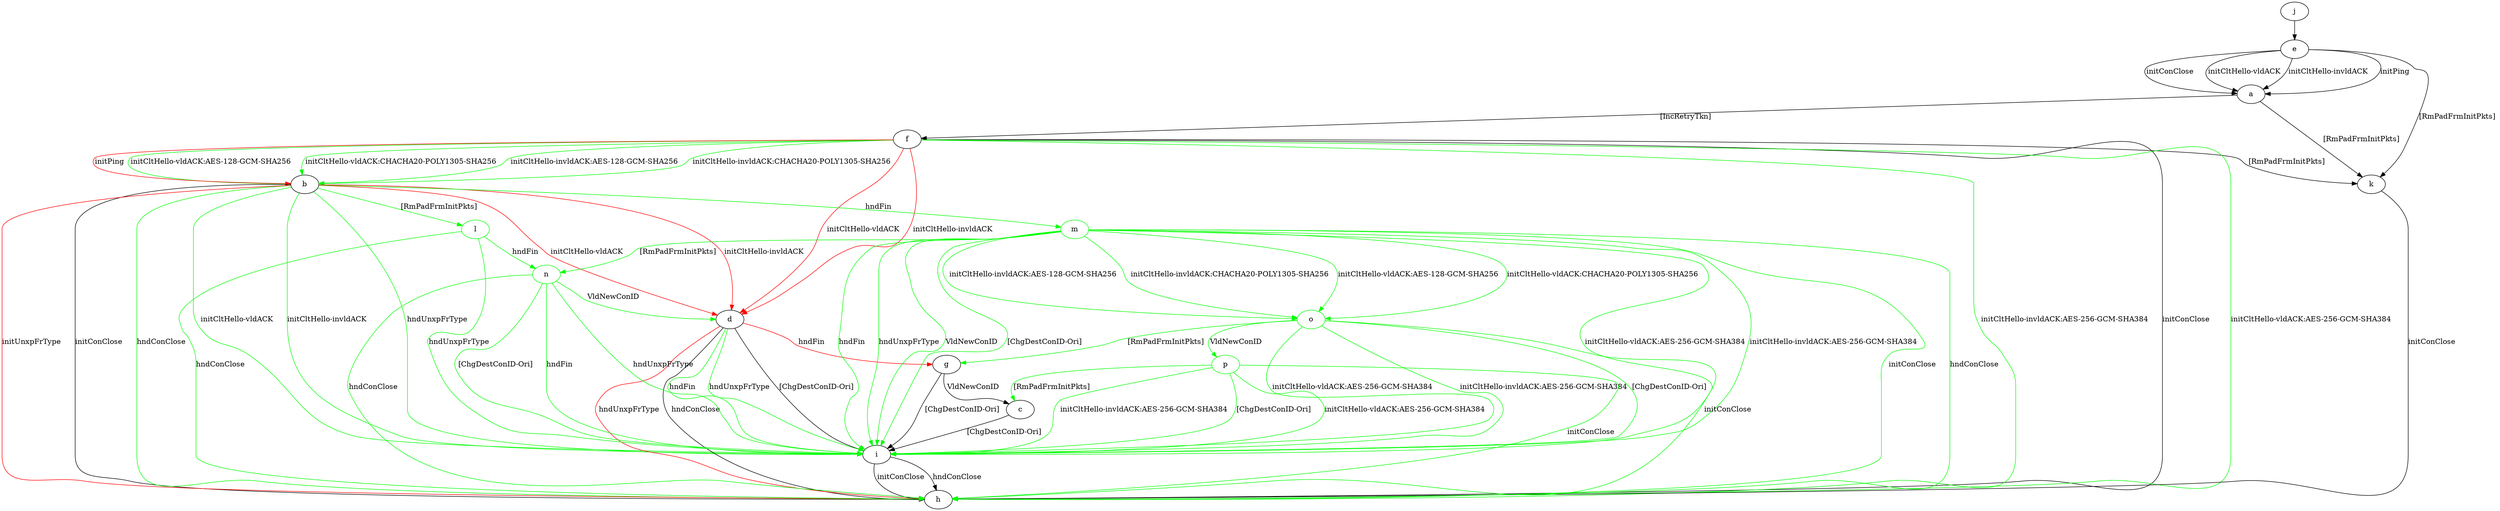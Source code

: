 digraph "" {
	a -> f	[key=0,
		label="[IncRetryTkn] "];
	a -> k	[key=0,
		label="[RmPadFrmInitPkts] "];
	b -> d	[key=0,
		color=red,
		label="initCltHello-vldACK "];
	b -> d	[key=1,
		color=red,
		label="initCltHello-invldACK "];
	b -> h	[key=0,
		label="initConClose "];
	b -> h	[key=1,
		color=green,
		label="hndConClose "];
	b -> h	[key=2,
		color=red,
		label="initUnxpFrType "];
	b -> i	[key=0,
		color=green,
		label="initCltHello-vldACK "];
	b -> i	[key=1,
		color=green,
		label="initCltHello-invldACK "];
	b -> i	[key=2,
		color=green,
		label="hndUnxpFrType "];
	l	[color=green];
	b -> l	[key=0,
		color=green,
		label="[RmPadFrmInitPkts] "];
	m	[color=green];
	b -> m	[key=0,
		color=green,
		label="hndFin "];
	c -> i	[key=0,
		label="[ChgDestConID-Ori] "];
	d -> g	[key=0,
		color=red,
		label="hndFin "];
	d -> h	[key=0,
		label="hndConClose "];
	d -> h	[key=1,
		color=red,
		label="hndUnxpFrType "];
	d -> i	[key=0,
		label="[ChgDestConID-Ori] "];
	d -> i	[key=1,
		color=green,
		label="hndFin "];
	d -> i	[key=2,
		color=green,
		label="hndUnxpFrType "];
	e -> a	[key=0,
		label="initPing "];
	e -> a	[key=1,
		label="initConClose "];
	e -> a	[key=2,
		label="initCltHello-vldACK "];
	e -> a	[key=3,
		label="initCltHello-invldACK "];
	e -> k	[key=0,
		label="[RmPadFrmInitPkts] "];
	f -> b	[key=0,
		color=green,
		label="initCltHello-vldACK:AES-128-GCM-SHA256 "];
	f -> b	[key=1,
		color=green,
		label="initCltHello-vldACK:CHACHA20-POLY1305-SHA256 "];
	f -> b	[key=2,
		color=green,
		label="initCltHello-invldACK:AES-128-GCM-SHA256 "];
	f -> b	[key=3,
		color=green,
		label="initCltHello-invldACK:CHACHA20-POLY1305-SHA256 "];
	f -> b	[key=4,
		color=red,
		label="initPing "];
	f -> d	[key=0,
		color=red,
		label="initCltHello-vldACK "];
	f -> d	[key=1,
		color=red,
		label="initCltHello-invldACK "];
	f -> h	[key=0,
		label="initConClose "];
	f -> h	[key=1,
		color=green,
		label="initCltHello-vldACK:AES-256-GCM-SHA384 "];
	f -> h	[key=2,
		color=green,
		label="initCltHello-invldACK:AES-256-GCM-SHA384 "];
	f -> k	[key=0,
		label="[RmPadFrmInitPkts] "];
	g -> c	[key=0,
		label="VldNewConID "];
	g -> i	[key=0,
		label="[ChgDestConID-Ori] "];
	i -> h	[key=0,
		label="initConClose "];
	i -> h	[key=1,
		label="hndConClose "];
	j -> e	[key=0];
	k -> h	[key=0,
		label="initConClose "];
	l -> h	[key=0,
		color=green,
		label="hndConClose "];
	l -> i	[key=0,
		color=green,
		label="hndUnxpFrType "];
	n	[color=green];
	l -> n	[key=0,
		color=green,
		label="hndFin "];
	m -> h	[key=0,
		color=green,
		label="initConClose "];
	m -> h	[key=1,
		color=green,
		label="hndConClose "];
	m -> i	[key=0,
		color=green,
		label="initCltHello-vldACK:AES-256-GCM-SHA384 "];
	m -> i	[key=1,
		color=green,
		label="initCltHello-invldACK:AES-256-GCM-SHA384 "];
	m -> i	[key=2,
		color=green,
		label="hndFin "];
	m -> i	[key=3,
		color=green,
		label="hndUnxpFrType "];
	m -> i	[key=4,
		color=green,
		label="VldNewConID "];
	m -> i	[key=5,
		color=green,
		label="[ChgDestConID-Ori] "];
	m -> n	[key=0,
		color=green,
		label="[RmPadFrmInitPkts] "];
	o	[color=green];
	m -> o	[key=0,
		color=green,
		label="initCltHello-vldACK:AES-128-GCM-SHA256 "];
	m -> o	[key=1,
		color=green,
		label="initCltHello-vldACK:CHACHA20-POLY1305-SHA256 "];
	m -> o	[key=2,
		color=green,
		label="initCltHello-invldACK:AES-128-GCM-SHA256 "];
	m -> o	[key=3,
		color=green,
		label="initCltHello-invldACK:CHACHA20-POLY1305-SHA256 "];
	n -> d	[key=0,
		color=green,
		label="VldNewConID "];
	n -> h	[key=0,
		color=green,
		label="hndConClose "];
	n -> i	[key=0,
		color=green,
		label="hndFin "];
	n -> i	[key=1,
		color=green,
		label="hndUnxpFrType "];
	n -> i	[key=2,
		color=green,
		label="[ChgDestConID-Ori] "];
	o -> g	[key=0,
		color=green,
		label="[RmPadFrmInitPkts] "];
	o -> h	[key=0,
		color=green,
		label="initConClose "];
	o -> i	[key=0,
		color=green,
		label="initCltHello-vldACK:AES-256-GCM-SHA384 "];
	o -> i	[key=1,
		color=green,
		label="initCltHello-invldACK:AES-256-GCM-SHA384 "];
	o -> i	[key=2,
		color=green,
		label="[ChgDestConID-Ori] "];
	p	[color=green];
	o -> p	[key=0,
		color=green,
		label="VldNewConID "];
	p -> c	[key=0,
		color=green,
		label="[RmPadFrmInitPkts] "];
	p -> h	[key=0,
		color=green,
		label="initConClose "];
	p -> i	[key=0,
		color=green,
		label="initCltHello-vldACK:AES-256-GCM-SHA384 "];
	p -> i	[key=1,
		color=green,
		label="initCltHello-invldACK:AES-256-GCM-SHA384 "];
	p -> i	[key=2,
		color=green,
		label="[ChgDestConID-Ori] "];
}
